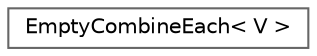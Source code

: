 digraph "类继承关系图"
{
 // LATEX_PDF_SIZE
  bgcolor="transparent";
  edge [fontname=Helvetica,fontsize=10,labelfontname=Helvetica,labelfontsize=10];
  node [fontname=Helvetica,fontsize=10,shape=box,height=0.2,width=0.4];
  rankdir="LR";
  Node0 [id="Node000000",label="EmptyCombineEach\< V \>",height=0.2,width=0.4,color="grey40", fillcolor="white", style="filled",URL="$struct_empty_combine_each.html",tooltip=" "];
}

